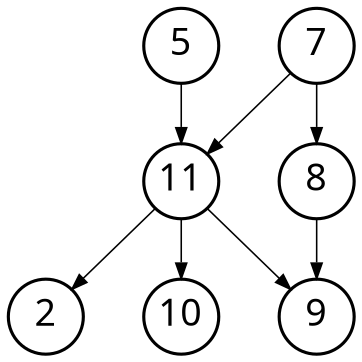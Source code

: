 digraph {
	graph [nodesep=.4,ranksep=.4,splines=line,bgcolor="transparent"]
	edge [penwidth=.75,arrowsize=.75,fontname="Source Code Pro,Ubuntu Mono",fontsize=18]
	node [shape=circle,style=filled,fillcolor="#ffffff",fontname="Source Code Pro,Ubuntu Mono",penwidth=1.5,width=0.5,margin=0,fontsize=18]

	5 -> 11
	7 -> {11 8}
	11 -> {2 9 10}
	8 -> 9
}
